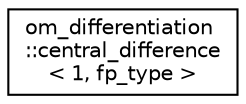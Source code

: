 digraph "Graphical Class Hierarchy"
{
 // LATEX_PDF_SIZE
  edge [fontname="Helvetica",fontsize="10",labelfontname="Helvetica",labelfontsize="10"];
  node [fontname="Helvetica",fontsize="10",shape=record];
  rankdir="LR";
  Node0 [label="om_differentiation\l::central_difference\l\< 1, fp_type \>",height=0.2,width=0.4,color="black", fillcolor="white", style="filled",URL="$structom__differentiation_1_1central__difference_3_011_00_01fp__type_01_4.html",tooltip=" "];
}
